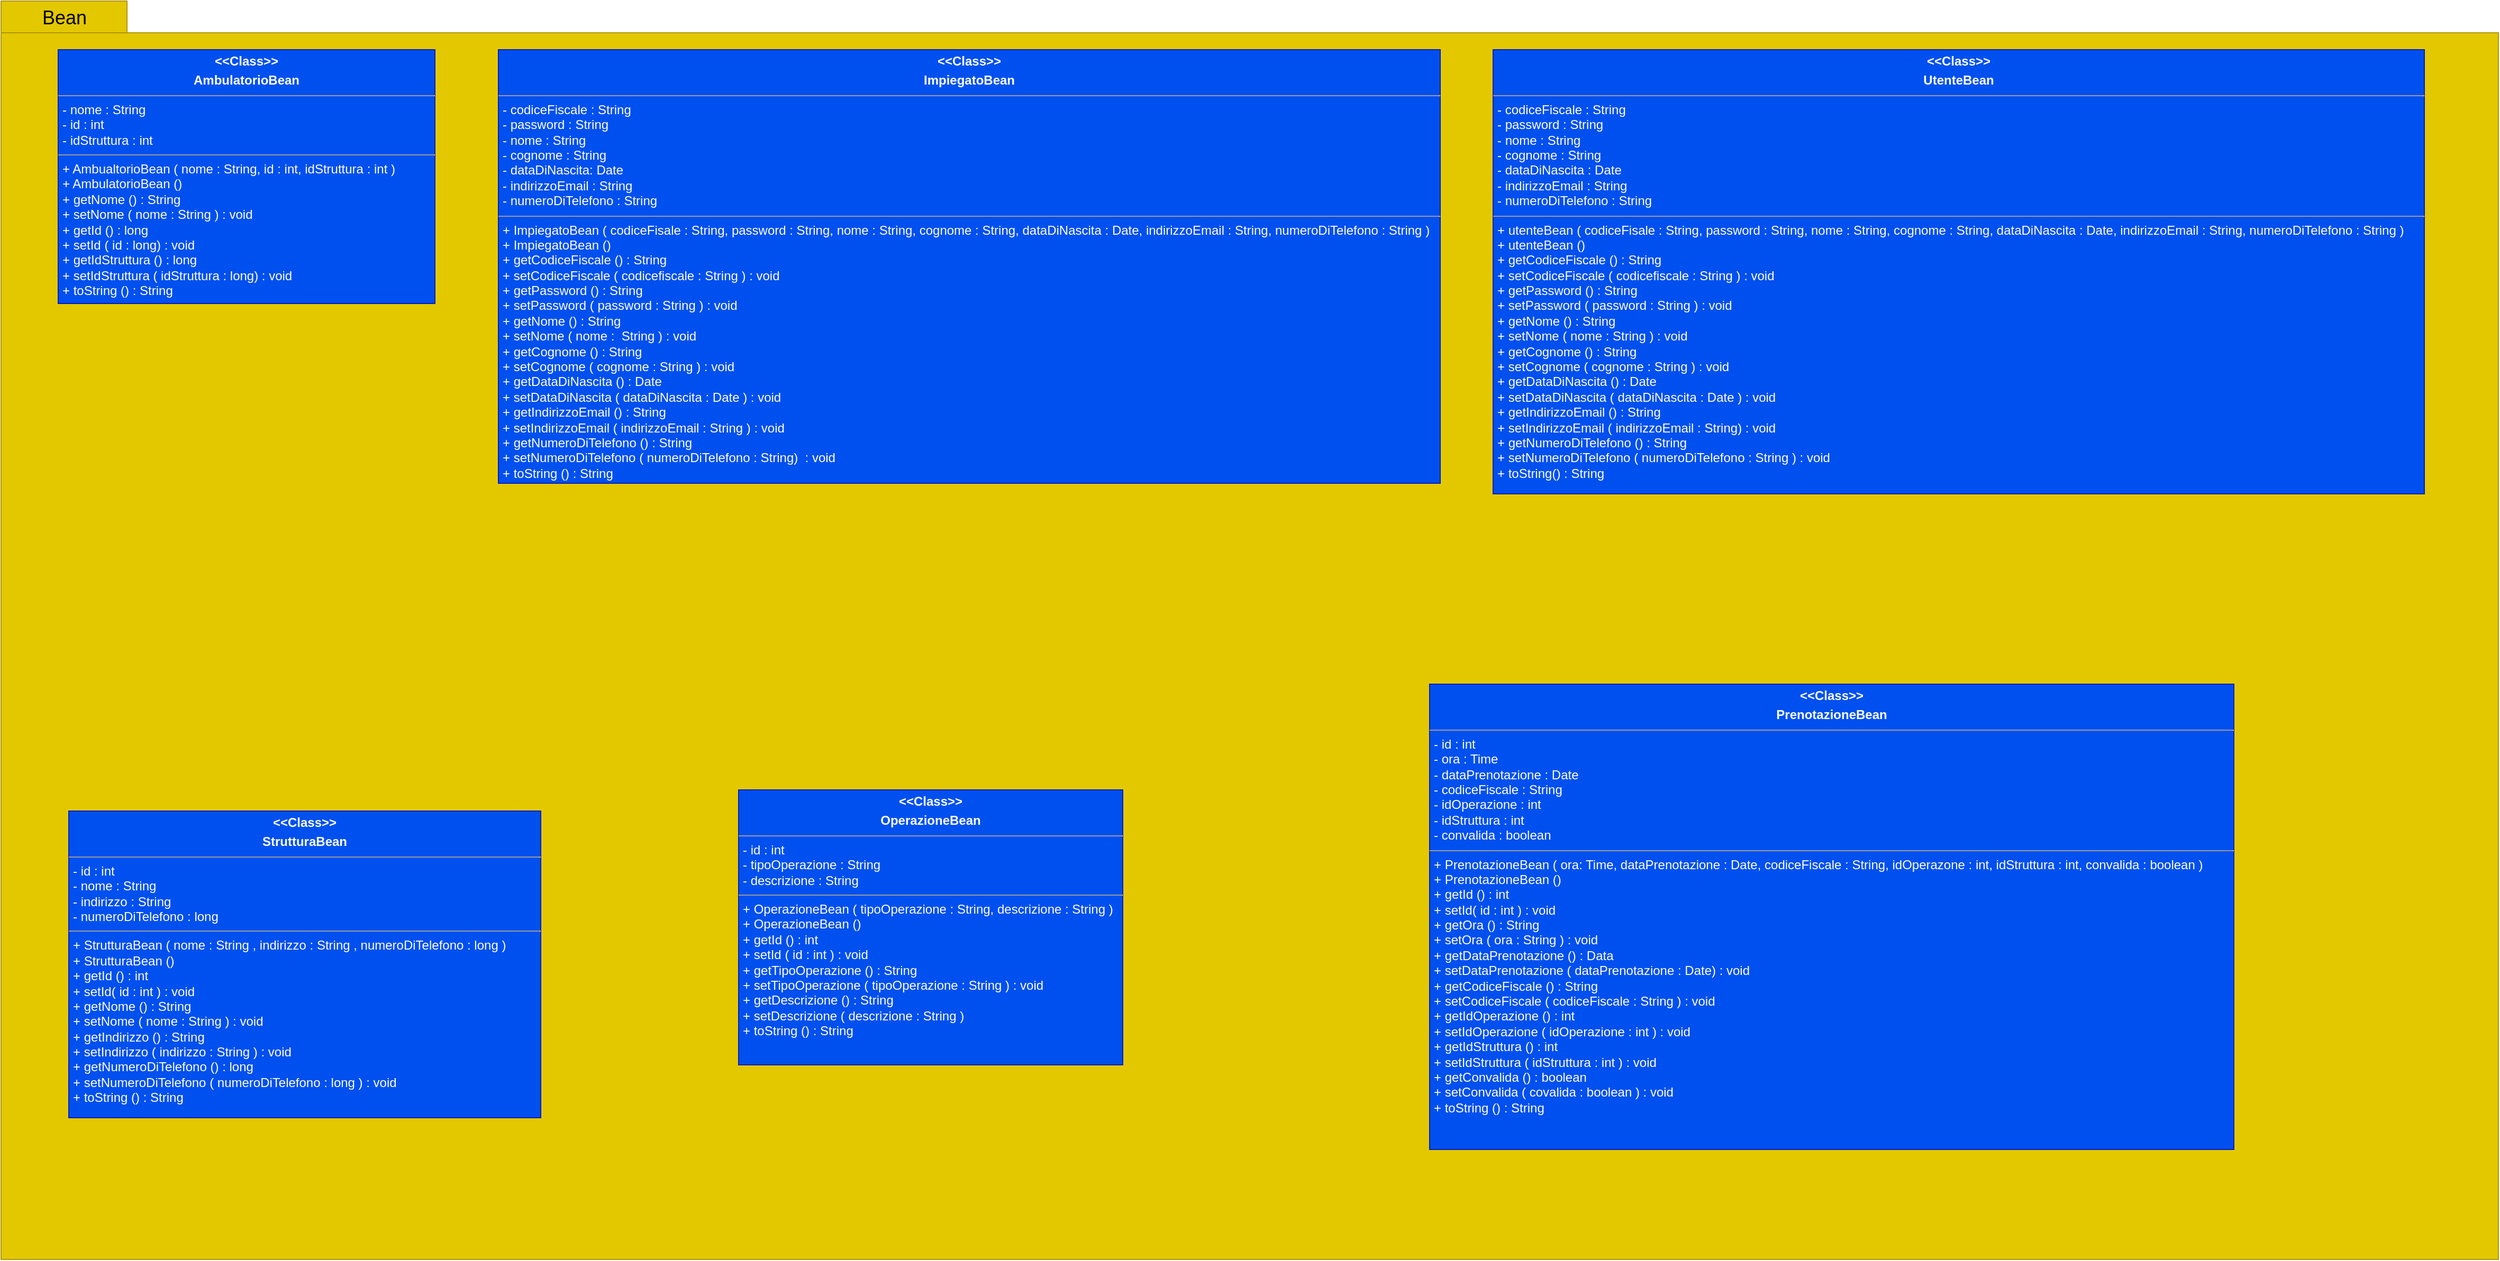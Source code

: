 <mxfile version="13.9.5" type="device"><diagram id="woXeaTdxzckYRdzxLmsY" name="Pagina-1"><mxGraphModel dx="857" dy="642" grid="1" gridSize="10" guides="1" tooltips="1" connect="1" arrows="1" fold="1" page="1" pageScale="1" pageWidth="827" pageHeight="1169" math="0" shadow="0"><root><mxCell id="0"/><mxCell id="1" parent="0"/><mxCell id="rhEb-gzg3I-lhxh_iY_p-1" value="" style="shape=folder;fontStyle=1;spacingTop=10;tabWidth=110;tabHeight=30;tabPosition=left;html=1;fillColor=#e3c800;strokeColor=#B09500;fontColor=#ffffff;" parent="1" vertex="1"><mxGeometry x="130" y="324" width="2360" height="1190" as="geometry"/></mxCell><mxCell id="rhEb-gzg3I-lhxh_iY_p-2" value="&lt;font style=&quot;font-size: 18px&quot;&gt;Bean&lt;/font&gt;" style="text;html=1;strokeColor=none;fillColor=none;align=center;verticalAlign=middle;whiteSpace=wrap;rounded=0;" parent="1" vertex="1"><mxGeometry x="170" y="330" width="40" height="20" as="geometry"/></mxCell><mxCell id="rhEb-gzg3I-lhxh_iY_p-3" value="&lt;p style=&quot;margin: 0px ; margin-top: 4px ; text-align: center&quot;&gt;&lt;b&gt;&amp;lt;&amp;lt;Class&amp;gt;&amp;gt;&lt;/b&gt;&lt;/p&gt;&lt;p style=&quot;margin: 0px ; margin-top: 4px ; text-align: center&quot;&gt;&lt;b&gt;AmbulatorioBean&lt;/b&gt;&lt;/p&gt;&lt;hr size=&quot;1&quot;&gt;&lt;p style=&quot;margin: 0px ; margin-left: 4px&quot;&gt;- nome : String&lt;/p&gt;&lt;p style=&quot;margin: 0px ; margin-left: 4px&quot;&gt;- id : int&lt;/p&gt;&lt;p style=&quot;margin: 0px ; margin-left: 4px&quot;&gt;- idStruttura : int&lt;/p&gt;&lt;hr size=&quot;1&quot;&gt;&lt;p style=&quot;margin: 0px ; margin-left: 4px&quot;&gt;+ AmbualtorioBean ( nome : String, id : int, idStruttura : int )&lt;/p&gt;&lt;p style=&quot;margin: 0px ; margin-left: 4px&quot;&gt;+ AmbulatorioBean ()&lt;/p&gt;&lt;p style=&quot;margin: 0px ; margin-left: 4px&quot;&gt;+ getNome () : String&lt;/p&gt;&lt;p style=&quot;margin: 0px ; margin-left: 4px&quot;&gt;+ setNome ( nome : String ) : void&lt;/p&gt;&lt;p style=&quot;margin: 0px ; margin-left: 4px&quot;&gt;+ getId () : long&lt;/p&gt;&lt;p style=&quot;margin: 0px ; margin-left: 4px&quot;&gt;+ setId ( id :&lt;span&gt;&amp;nbsp;long) : void&lt;/span&gt;&lt;/p&gt;&lt;p style=&quot;margin: 0px ; margin-left: 4px&quot;&gt;+ getIdStruttura () : long&lt;/p&gt;&lt;p style=&quot;margin: 0px ; margin-left: 4px&quot;&gt;+ setIdStruttura ( idStruttura : long) : void&lt;/p&gt;&lt;p style=&quot;margin: 0px ; margin-left: 4px&quot;&gt;+ toString () : String&lt;/p&gt;&lt;p style=&quot;margin: 0px ; margin-left: 4px&quot;&gt;&lt;br&gt;&lt;/p&gt;" style="verticalAlign=top;align=left;overflow=fill;fontSize=12;fontFamily=Helvetica;html=1;fillColor=#0050ef;strokeColor=#001DBC;fontColor=#ffffff;" parent="1" vertex="1"><mxGeometry x="184" y="370" width="356" height="240" as="geometry"/></mxCell><mxCell id="rhEb-gzg3I-lhxh_iY_p-8" value="&lt;p style=&quot;margin: 0px ; margin-top: 4px ; text-align: center&quot;&gt;&lt;b&gt;&amp;lt;&amp;lt;Class&amp;gt;&amp;gt;&lt;/b&gt;&lt;b&gt;&lt;br&gt;&lt;/b&gt;&lt;/p&gt;&lt;p style=&quot;margin: 0px ; margin-top: 4px ; text-align: center&quot;&gt;&lt;b&gt;ImpiegatoBean&lt;/b&gt;&lt;/p&gt;&lt;hr size=&quot;1&quot;&gt;&lt;p style=&quot;margin: 0px ; margin-left: 4px&quot;&gt;- codiceFiscale : String&lt;/p&gt;&lt;p style=&quot;margin: 0px ; margin-left: 4px&quot;&gt;- password : String&lt;/p&gt;&lt;p style=&quot;margin: 0px ; margin-left: 4px&quot;&gt;- nome : String&lt;/p&gt;&lt;p style=&quot;margin: 0px ; margin-left: 4px&quot;&gt;- cognome : String&lt;/p&gt;&lt;p style=&quot;margin: 0px ; margin-left: 4px&quot;&gt;- dataDiNascita: Date&lt;/p&gt;&lt;p style=&quot;margin: 0px ; margin-left: 4px&quot;&gt;- indirizzoEmail : String&lt;/p&gt;&lt;p style=&quot;margin: 0px ; margin-left: 4px&quot;&gt;- numeroDiTelefono : String&lt;/p&gt;&lt;hr size=&quot;1&quot;&gt;&lt;p style=&quot;margin: 0px ; margin-left: 4px&quot;&gt;+ ImpiegatoBean ( codiceFisale : String, password : String, nome : String, cognome : String, dataDiNascita : Date, indirizzoEmail : String, numeroDiTelefono : String )&lt;/p&gt;&lt;p style=&quot;margin: 0px ; margin-left: 4px&quot;&gt;+ ImpiegatoBean ()&lt;/p&gt;&lt;p style=&quot;margin: 0px ; margin-left: 4px&quot;&gt;+ getCodiceFiscale () : String&lt;/p&gt;&lt;p style=&quot;margin: 0px ; margin-left: 4px&quot;&gt;+ setCodiceFiscale ( codicefiscale : String ) : void&lt;/p&gt;&lt;p style=&quot;margin: 0px ; margin-left: 4px&quot;&gt;+ getPassword () : String&lt;/p&gt;&lt;p style=&quot;margin: 0px ; margin-left: 4px&quot;&gt;+ setPassword ( password : String ) : void&lt;/p&gt;&lt;p style=&quot;margin: 0px ; margin-left: 4px&quot;&gt;+ getNome () : String&lt;/p&gt;&lt;p style=&quot;margin: 0px ; margin-left: 4px&quot;&gt;+ setNome ( nome :&amp;nbsp; String ) : void&lt;/p&gt;&lt;p style=&quot;margin: 0px ; margin-left: 4px&quot;&gt;+ getCognome () : String&lt;/p&gt;&lt;p style=&quot;margin: 0px ; margin-left: 4px&quot;&gt;+ setCognome ( cognome : String ) : void&lt;/p&gt;&lt;p style=&quot;margin: 0px ; margin-left: 4px&quot;&gt;+ getDataDiNascita () : Date&lt;/p&gt;&lt;p style=&quot;margin: 0px ; margin-left: 4px&quot;&gt;+ setDataDiNascita ( dataDiNascita : Date ) : void&lt;/p&gt;&lt;p style=&quot;margin: 0px ; margin-left: 4px&quot;&gt;+ getIndirizzoEmail () : String&lt;/p&gt;&lt;p style=&quot;margin: 0px ; margin-left: 4px&quot;&gt;+ setIndirizzoEmail ( indirizzoEmail : String ) : void&lt;/p&gt;&lt;p style=&quot;margin: 0px ; margin-left: 4px&quot;&gt;+ getNumeroDiTelefono () : String&lt;/p&gt;&lt;p style=&quot;margin: 0px ; margin-left: 4px&quot;&gt;+ setNumeroDiTelefono ( numeroDiTelefono : String)&amp;nbsp; : void&lt;/p&gt;&lt;p style=&quot;margin: 0px ; margin-left: 4px&quot;&gt;+ toString () : String&lt;/p&gt;&lt;p style=&quot;margin: 0px ; margin-left: 4px&quot;&gt;&lt;br&gt;&lt;/p&gt;&lt;p style=&quot;margin: 0px ; margin-left: 4px&quot;&gt;&lt;br&gt;&lt;/p&gt;" style="verticalAlign=top;align=left;overflow=fill;fontSize=12;fontFamily=Helvetica;html=1;fillColor=#0050ef;strokeColor=#001DBC;fontColor=#ffffff;" parent="1" vertex="1"><mxGeometry x="600" y="370" width="890" height="410" as="geometry"/></mxCell><mxCell id="rhEb-gzg3I-lhxh_iY_p-9" value="&lt;p style=&quot;margin: 0px ; margin-top: 4px ; text-align: center&quot;&gt;&lt;b&gt;&amp;lt;&amp;lt;Class&amp;gt;&amp;gt;&lt;/b&gt;&lt;b&gt;&lt;br&gt;&lt;/b&gt;&lt;/p&gt;&lt;p style=&quot;margin: 0px ; margin-top: 4px ; text-align: center&quot;&gt;&lt;b&gt;UtenteBean&lt;/b&gt;&lt;/p&gt;&lt;hr size=&quot;1&quot;&gt;&lt;p style=&quot;margin: 0px ; margin-left: 4px&quot;&gt;- codiceFiscale : String&lt;/p&gt;&lt;p style=&quot;margin: 0px ; margin-left: 4px&quot;&gt;- password : String&lt;/p&gt;&lt;p style=&quot;margin: 0px ; margin-left: 4px&quot;&gt;- nome : String&lt;/p&gt;&lt;p style=&quot;margin: 0px ; margin-left: 4px&quot;&gt;- cognome : String&lt;/p&gt;&lt;p style=&quot;margin: 0px ; margin-left: 4px&quot;&gt;- dataDiNascita : Date&lt;/p&gt;&lt;p style=&quot;margin: 0px ; margin-left: 4px&quot;&gt;- indirizzoEmail : String&lt;/p&gt;&lt;p style=&quot;margin: 0px ; margin-left: 4px&quot;&gt;- numeroDiTelefono : String&lt;/p&gt;&lt;hr size=&quot;1&quot;&gt;&lt;p style=&quot;margin: 0px ; margin-left: 4px&quot;&gt;+ utenteBean ( codiceFisale : String, password : String, nome : String, cognome : String, dataDiNascita : Date, indirizzoEmail : String, numeroDiTelefono : String )&lt;/p&gt;&lt;p style=&quot;margin: 0px ; margin-left: 4px&quot;&gt;+ utenteBean ()&lt;/p&gt;&lt;p style=&quot;margin: 0px ; margin-left: 4px&quot;&gt;+ getCodiceFiscale () : String&lt;/p&gt;&lt;p style=&quot;margin: 0px ; margin-left: 4px&quot;&gt;+ setCodiceFiscale ( codicefiscale : String ) : void&lt;/p&gt;&lt;p style=&quot;margin: 0px ; margin-left: 4px&quot;&gt;+ getPassword () : String&lt;/p&gt;&lt;p style=&quot;margin: 0px ; margin-left: 4px&quot;&gt;+ setPassword ( password : String ) : void&lt;/p&gt;&lt;p style=&quot;margin: 0px ; margin-left: 4px&quot;&gt;+ getNome () : String&lt;/p&gt;&lt;p style=&quot;margin: 0px ; margin-left: 4px&quot;&gt;+ setNome ( nome : String ) : void&lt;/p&gt;&lt;p style=&quot;margin: 0px ; margin-left: 4px&quot;&gt;+ getCognome () : String&lt;/p&gt;&lt;p style=&quot;margin: 0px ; margin-left: 4px&quot;&gt;+ setCognome ( cognome : String ) : void&lt;/p&gt;&lt;p style=&quot;margin: 0px ; margin-left: 4px&quot;&gt;+ getDataDiNascita () : Date&lt;/p&gt;&lt;p style=&quot;margin: 0px ; margin-left: 4px&quot;&gt;+ setDataDiNascita ( dataDiNascita : Date ) : void&lt;/p&gt;&lt;p style=&quot;margin: 0px ; margin-left: 4px&quot;&gt;+ getIndirizzoEmail () : String&lt;/p&gt;&lt;p style=&quot;margin: 0px ; margin-left: 4px&quot;&gt;+ setIndirizzoEmail ( indirizzoEmail : String) : void&lt;/p&gt;&lt;p style=&quot;margin: 0px ; margin-left: 4px&quot;&gt;+ getNumeroDiTelefono () : String&lt;/p&gt;&lt;p style=&quot;margin: 0px ; margin-left: 4px&quot;&gt;+ setNumeroDiTelefono ( numeroDiTelefono : String ) : void&lt;/p&gt;&lt;p style=&quot;margin: 0px ; margin-left: 4px&quot;&gt;+ toString() : String&lt;/p&gt;&lt;p style=&quot;margin: 0px ; margin-left: 4px&quot;&gt;&lt;br&gt;&lt;/p&gt;&lt;p style=&quot;margin: 0px ; margin-left: 4px&quot;&gt;&lt;br&gt;&lt;/p&gt;" style="verticalAlign=top;align=left;overflow=fill;fontSize=12;fontFamily=Helvetica;html=1;fillColor=#0050ef;strokeColor=#001DBC;fontColor=#ffffff;" parent="1" vertex="1"><mxGeometry x="1540" y="370" width="880" height="420" as="geometry"/></mxCell><mxCell id="rhEb-gzg3I-lhxh_iY_p-10" value="&lt;p style=&quot;margin: 0px ; margin-top: 4px ; text-align: center&quot;&gt;&lt;b&gt;&amp;lt;&amp;lt;Class&amp;gt;&amp;gt;&lt;/b&gt;&lt;b&gt;&lt;br&gt;&lt;/b&gt;&lt;/p&gt;&lt;p style=&quot;margin: 0px ; margin-top: 4px ; text-align: center&quot;&gt;&lt;b&gt;StrutturaBean&lt;/b&gt;&lt;/p&gt;&lt;hr size=&quot;1&quot;&gt;&lt;p style=&quot;margin: 0px ; margin-left: 4px&quot;&gt;- id : int&lt;br&gt;&lt;/p&gt;&lt;p style=&quot;margin: 0px ; margin-left: 4px&quot;&gt;- nome : String&lt;/p&gt;&lt;p style=&quot;margin: 0px ; margin-left: 4px&quot;&gt;- indirizzo : String&lt;/p&gt;&lt;p style=&quot;margin: 0px ; margin-left: 4px&quot;&gt;- numeroDiTelefono : long&lt;/p&gt;&lt;hr size=&quot;1&quot;&gt;&lt;p style=&quot;margin: 0px ; margin-left: 4px&quot;&gt;+ StrutturaBean ( nome : String , indirizzo : String , numeroDiTelefono : long )&lt;/p&gt;&lt;p style=&quot;margin: 0px ; margin-left: 4px&quot;&gt;+ StrutturaBean ()&lt;/p&gt;&lt;p style=&quot;margin: 0px ; margin-left: 4px&quot;&gt;+ getId () : int&lt;/p&gt;&lt;p style=&quot;margin: 0px ; margin-left: 4px&quot;&gt;+ setId( id : int ) : void&lt;/p&gt;&lt;p style=&quot;margin: 0px ; margin-left: 4px&quot;&gt;+ getNome () : String&lt;/p&gt;&lt;p style=&quot;margin: 0px ; margin-left: 4px&quot;&gt;+ setNome ( nome : String ) : void&lt;/p&gt;&lt;p style=&quot;margin: 0px ; margin-left: 4px&quot;&gt;+ getIndirizzo () : String&lt;/p&gt;&lt;p style=&quot;margin: 0px ; margin-left: 4px&quot;&gt;+ setIndirizzo ( indirizzo : String ) : void&lt;/p&gt;&lt;p style=&quot;margin: 0px ; margin-left: 4px&quot;&gt;+ getNumeroDiTelefono () : long&lt;/p&gt;&lt;p style=&quot;margin: 0px ; margin-left: 4px&quot;&gt;+ setNumeroDiTelefono ( numeroDiTelefono : long ) : void&lt;/p&gt;&lt;p style=&quot;margin: 0px ; margin-left: 4px&quot;&gt;+ toString () : String&lt;/p&gt;&lt;p style=&quot;margin: 0px ; margin-left: 4px&quot;&gt;&lt;br&gt;&lt;/p&gt;" style="verticalAlign=top;align=left;overflow=fill;fontSize=12;fontFamily=Helvetica;html=1;fillColor=#0050ef;strokeColor=#001DBC;fontColor=#ffffff;" parent="1" vertex="1"><mxGeometry x="194" y="1090" width="446" height="290" as="geometry"/></mxCell><mxCell id="rhEb-gzg3I-lhxh_iY_p-11" value="&lt;p style=&quot;margin: 0px ; margin-top: 4px ; text-align: center&quot;&gt;&lt;b&gt;&amp;lt;&amp;lt;Class&amp;gt;&amp;gt;&lt;/b&gt;&lt;b&gt;&lt;br&gt;&lt;/b&gt;&lt;/p&gt;&lt;p style=&quot;margin: 0px ; margin-top: 4px ; text-align: center&quot;&gt;&lt;b&gt;OperazioneBean&lt;/b&gt;&lt;/p&gt;&lt;hr size=&quot;1&quot;&gt;&lt;p style=&quot;margin: 0px ; margin-left: 4px&quot;&gt;- id : int&lt;br&gt;&lt;/p&gt;&lt;p style=&quot;margin: 0px ; margin-left: 4px&quot;&gt;- tipoOperazione : String&lt;/p&gt;&lt;p style=&quot;margin: 0px ; margin-left: 4px&quot;&gt;- descrizione : String&lt;/p&gt;&lt;hr size=&quot;1&quot;&gt;&lt;p style=&quot;margin: 0px ; margin-left: 4px&quot;&gt;+ OperazioneBean ( tipoOperazione : String, descrizione : String )&lt;/p&gt;&lt;p style=&quot;margin: 0px ; margin-left: 4px&quot;&gt;+ OperazioneBean ()&lt;/p&gt;&lt;p style=&quot;margin: 0px ; margin-left: 4px&quot;&gt;+ getId () : int&lt;/p&gt;&lt;p style=&quot;margin: 0px ; margin-left: 4px&quot;&gt;+ setId ( id : int ) : void&lt;/p&gt;&lt;p style=&quot;margin: 0px ; margin-left: 4px&quot;&gt;+ getTipoOperazione () : String&lt;/p&gt;&lt;p style=&quot;margin: 0px ; margin-left: 4px&quot;&gt;+ setTipoOperazione ( tipoOperazione : String ) : void&lt;/p&gt;&lt;p style=&quot;margin: 0px ; margin-left: 4px&quot;&gt;+ getDescrizione () : String&lt;/p&gt;&lt;p style=&quot;margin: 0px ; margin-left: 4px&quot;&gt;+ setDescrizione ( descrizione : String )&lt;/p&gt;&lt;p style=&quot;margin: 0px ; margin-left: 4px&quot;&gt;+ toString () : String&lt;/p&gt;&lt;p style=&quot;margin: 0px ; margin-left: 4px&quot;&gt;&lt;br&gt;&lt;/p&gt;" style="verticalAlign=top;align=left;overflow=fill;fontSize=12;fontFamily=Helvetica;html=1;fillColor=#0050ef;strokeColor=#001DBC;fontColor=#ffffff;" parent="1" vertex="1"><mxGeometry x="827" y="1070" width="363" height="260" as="geometry"/></mxCell><mxCell id="rhEb-gzg3I-lhxh_iY_p-12" value="&lt;p style=&quot;margin: 0px ; margin-top: 4px ; text-align: center&quot;&gt;&lt;b&gt;&amp;lt;&amp;lt;Class&amp;gt;&amp;gt;&lt;/b&gt;&lt;b&gt;&lt;br&gt;&lt;/b&gt;&lt;/p&gt;&lt;p style=&quot;margin: 0px ; margin-top: 4px ; text-align: center&quot;&gt;&lt;b&gt;PrenotazioneBean&lt;/b&gt;&lt;/p&gt;&lt;hr size=&quot;1&quot;&gt;&lt;p style=&quot;margin: 0px ; margin-left: 4px&quot;&gt;- id : int&lt;br&gt;&lt;/p&gt;&lt;p style=&quot;margin: 0px ; margin-left: 4px&quot;&gt;- ora : Time&lt;/p&gt;&lt;p style=&quot;margin: 0px ; margin-left: 4px&quot;&gt;- dataPrenotazione : Date&lt;/p&gt;&lt;p style=&quot;margin: 0px ; margin-left: 4px&quot;&gt;- codiceFiscale : String&lt;/p&gt;&lt;p style=&quot;margin: 0px ; margin-left: 4px&quot;&gt;- idOperazione : int&lt;/p&gt;&lt;p style=&quot;margin: 0px ; margin-left: 4px&quot;&gt;- idStruttura : int&lt;/p&gt;&lt;p style=&quot;margin: 0px ; margin-left: 4px&quot;&gt;- convalida : boolean&lt;/p&gt;&lt;hr size=&quot;1&quot;&gt;&lt;p style=&quot;margin: 0px ; margin-left: 4px&quot;&gt;+ PrenotazioneBean ( ora: Time, dataPrenotazione : Date, codiceFiscale : String, idOperazone : int, idStruttura : int, convalida : boolean )&lt;/p&gt;&lt;p style=&quot;margin: 0px ; margin-left: 4px&quot;&gt;+ PrenotazioneBean ()&lt;/p&gt;&lt;p style=&quot;margin: 0px ; margin-left: 4px&quot;&gt;+ getId () : int&lt;/p&gt;&lt;p style=&quot;margin: 0px ; margin-left: 4px&quot;&gt;+ setId( id : int ) : void&lt;/p&gt;&lt;p style=&quot;margin: 0px ; margin-left: 4px&quot;&gt;+ getOra () : String&lt;/p&gt;&lt;p style=&quot;margin: 0px ; margin-left: 4px&quot;&gt;+ setOra ( ora : String ) : void&lt;/p&gt;&lt;p style=&quot;margin: 0px ; margin-left: 4px&quot;&gt;+ getDataPrenotazione () : Data&lt;/p&gt;&lt;p style=&quot;margin: 0px ; margin-left: 4px&quot;&gt;+ setDataPrenotazione ( dataPrenotazione : Date) : void&lt;/p&gt;&lt;p style=&quot;margin: 0px ; margin-left: 4px&quot;&gt;+ getCodiceFiscale () : String&lt;/p&gt;&lt;p style=&quot;margin: 0px ; margin-left: 4px&quot;&gt;+ setCodiceFiscale ( codiceFiscale : String ) : void&lt;/p&gt;&lt;p style=&quot;margin: 0px ; margin-left: 4px&quot;&gt;+ getIdOperazione () : int&lt;/p&gt;&lt;p style=&quot;margin: 0px ; margin-left: 4px&quot;&gt;+ setIdOperazione ( idOperazione : int ) : void&lt;/p&gt;&lt;p style=&quot;margin: 0px ; margin-left: 4px&quot;&gt;+ getIdStruttura () : int&lt;/p&gt;&lt;p style=&quot;margin: 0px ; margin-left: 4px&quot;&gt;+ setIdStruttura ( idStruttura : int ) : void&lt;/p&gt;&lt;p style=&quot;margin: 0px ; margin-left: 4px&quot;&gt;+ getConvalida () : boolean&lt;/p&gt;&lt;p style=&quot;margin: 0px ; margin-left: 4px&quot;&gt;+ setConvalida ( covalida : boolean ) : void&lt;/p&gt;&lt;p style=&quot;margin: 0px ; margin-left: 4px&quot;&gt;+ toString () : String&lt;/p&gt;&lt;p style=&quot;margin: 0px ; margin-left: 4px&quot;&gt;&lt;br&gt;&lt;/p&gt;&lt;p style=&quot;margin: 0px ; margin-left: 4px&quot;&gt;&lt;br&gt;&lt;/p&gt;" style="verticalAlign=top;align=left;overflow=fill;fontSize=12;fontFamily=Helvetica;html=1;fillColor=#0050ef;strokeColor=#001DBC;fontColor=#ffffff;" parent="1" vertex="1"><mxGeometry x="1480" y="970" width="760" height="440" as="geometry"/></mxCell></root></mxGraphModel></diagram></mxfile>